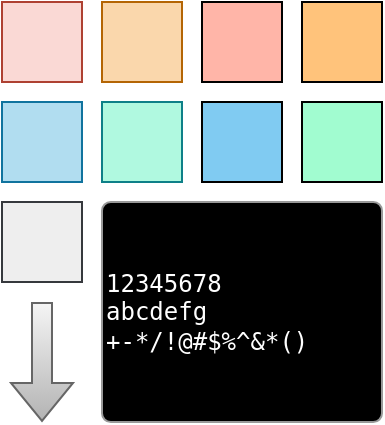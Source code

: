 <mxfile version="22.1.15" type="device">
  <diagram name="Page-1" id="aqqeiOdNQHRV5VJ2A3od">
    <mxGraphModel dx="674" dy="463" grid="1" gridSize="10" guides="1" tooltips="1" connect="1" arrows="1" fold="1" page="1" pageScale="1" pageWidth="850" pageHeight="1100" math="0" shadow="0">
      <root>
        <mxCell id="0" />
        <mxCell id="1" parent="0" />
        <mxCell id="fI2Z51R1fhLI-r8seP-d-1" value="" style="rounded=0;whiteSpace=wrap;html=1;fillColor=#fad9d5;strokeColor=#ae4132;" vertex="1" parent="1">
          <mxGeometry x="400" y="320" width="40" height="40" as="geometry" />
        </mxCell>
        <mxCell id="fI2Z51R1fhLI-r8seP-d-3" value="" style="rounded=0;whiteSpace=wrap;html=1;fillColor=#fad7ac;strokeColor=#b46504;" vertex="1" parent="1">
          <mxGeometry x="450" y="320" width="40" height="40" as="geometry" />
        </mxCell>
        <mxCell id="fI2Z51R1fhLI-r8seP-d-4" value="" style="rounded=0;whiteSpace=wrap;html=1;fillColor=#b1ddf0;strokeColor=#10739e;" vertex="1" parent="1">
          <mxGeometry x="400" y="370" width="40" height="40" as="geometry" />
        </mxCell>
        <mxCell id="fI2Z51R1fhLI-r8seP-d-5" value="" style="rounded=0;whiteSpace=wrap;html=1;fillColor=#B0F9E0;strokeColor=#0E8088;" vertex="1" parent="1">
          <mxGeometry x="450" y="370" width="40" height="40" as="geometry" />
        </mxCell>
        <mxCell id="fI2Z51R1fhLI-r8seP-d-7" value="" style="rounded=0;whiteSpace=wrap;html=1;fillColor=#FFC37B;" vertex="1" parent="1">
          <mxGeometry x="550" y="320" width="40" height="40" as="geometry" />
        </mxCell>
        <mxCell id="fI2Z51R1fhLI-r8seP-d-8" value="" style="rounded=0;whiteSpace=wrap;html=1;fillColor=#FFB5A8;" vertex="1" parent="1">
          <mxGeometry x="500" y="320" width="40" height="40" as="geometry" />
        </mxCell>
        <mxCell id="fI2Z51R1fhLI-r8seP-d-9" value="" style="rounded=0;whiteSpace=wrap;html=1;fillColor=#A1FCD0;" vertex="1" parent="1">
          <mxGeometry x="550" y="370" width="40" height="40" as="geometry" />
        </mxCell>
        <mxCell id="fI2Z51R1fhLI-r8seP-d-10" value="" style="rounded=0;whiteSpace=wrap;html=1;fillColor=#80CBF2;" vertex="1" parent="1">
          <mxGeometry x="500" y="370" width="40" height="40" as="geometry" />
        </mxCell>
        <mxCell id="fI2Z51R1fhLI-r8seP-d-17" value="" style="edgeStyle=orthogonalEdgeStyle;rounded=0;orthogonalLoop=1;jettySize=auto;html=1;shape=flexArrow;fillColor=#F5F5F5;gradientColor=#B3B3B3;strokeColor=#666666;" edge="1" parent="1">
          <mxGeometry relative="1" as="geometry">
            <mxPoint x="420" y="470" as="sourcePoint" />
            <mxPoint x="420" y="530" as="targetPoint" />
          </mxGeometry>
        </mxCell>
        <mxCell id="fI2Z51R1fhLI-r8seP-d-11" value="" style="rounded=0;whiteSpace=wrap;html=1;fillColor=#EEEEEE;strokeColor=#36393D;" vertex="1" parent="1">
          <mxGeometry x="400" y="420" width="40" height="40" as="geometry" />
        </mxCell>
        <mxCell id="fI2Z51R1fhLI-r8seP-d-18" value="&lt;pre&gt;&lt;font color=&quot;#ffffff&quot;&gt;12345678&lt;br&gt;&lt;/font&gt;&lt;font color=&quot;#ffffff&quot;&gt;abcdefg&lt;br&gt;&lt;/font&gt;&lt;font color=&quot;#ffffff&quot;&gt;+-*/!@#$%^&amp;amp;*()&lt;/font&gt;&lt;/pre&gt;" style="rounded=1;whiteSpace=wrap;html=1;arcSize=4;fillColor=#000000;strokeColor=#999999;align=left;" vertex="1" parent="1">
          <mxGeometry x="450" y="420" width="140" height="110" as="geometry" />
        </mxCell>
      </root>
    </mxGraphModel>
  </diagram>
</mxfile>

